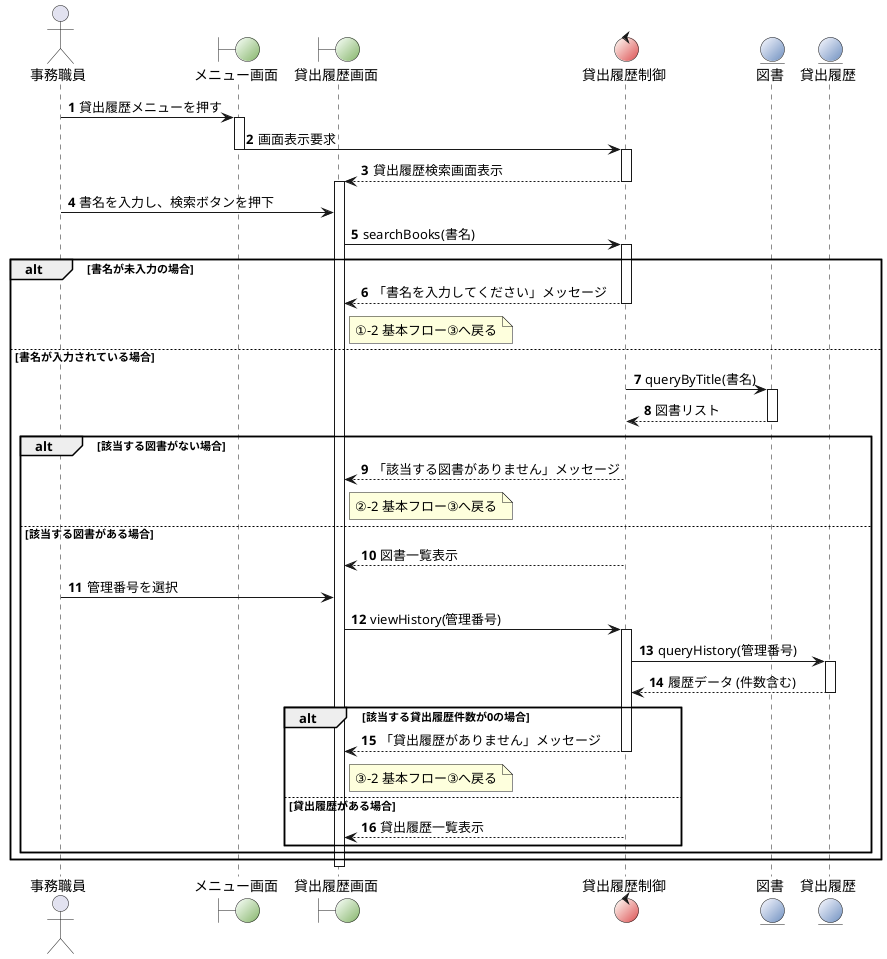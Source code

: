 @startuml LoanHistoryViewSequence

actor "事務職員" as Staff
' Boundary (緑系) - 色を最大限に薄く調整
boundary "メニュー画面" as MScreen #F9FFF9/82B366
boundary "貸出履歴画面" as HScreen #F9FFF9/82B366
' Control (赤系) - 色を最大限に薄く調整
control "貸出履歴制御" as HCtrl #FFFFF9/DC4A4C
' Entity (青系) - 色を最大限に薄く調整
entity "図書" as Book #F9F9FF/6C8EBF
entity "貸出履歴" as Loan #F9F9FF/6C8EBF

autonumber

' ①～② 画面表示
Staff -> MScreen: 貸出履歴メニューを押す
activate MScreen
MScreen -> HCtrl: 画面表示要求
deactivate MScreen
activate HCtrl
HCtrl --> HScreen: 貸出履歴検索画面表示
deactivate HCtrl
activate HScreen 

' 基本フロー ③: 書名検索ボタン押下
Staff -> HScreen: 書名を入力し、検索ボタンを押下

HScreen -> HCtrl: searchBooks(書名)
activate HCtrl

' 代替フロー ①: 書名が未入力の場合の分岐
alt 書名が未入力の場合
    HCtrl --> HScreen: 「書名を入力してください」メッセージ
    deactivate HCtrl
    note right of HScreen: ①-2 基本フロー③へ戻る
else 書名が入力されている場合
    
    ' 基本フロー ④: DB検索と結果取得
    HCtrl -> Book: queryByTitle(書名)
    activate Book
    Book --> HCtrl: 図書リスト
    deactivate Book

    ' 代替フロー ②: 該当図書がない場合の分岐
    alt 該当する図書がない場合
        HCtrl --> HScreen: 「該当する図書がありません」メッセージ
        deactivate HCtrl
        note right of HScreen: ②-2 基本フロー③へ戻る
    
    else 該当する図書がある場合
        HCtrl --> HScreen: 図書一覧表示
        deactivate HCtrl

        ' 基本フロー ⑤: 管理番号選択
        Staff -> HScreen: 管理番号を選択

        ' 基本フロー ⑥: 履歴取得
        HScreen -> HCtrl: viewHistory(管理番号)
        activate HCtrl
        HCtrl -> Loan: queryHistory(管理番号)
        activate Loan
        Loan --> HCtrl: 履歴データ (件数含む)
        deactivate Loan

        ' 代替フロー ③: 貸出履歴件数が0の場合の分岐
        alt 該当する貸出履歴件数が0の場合
            HCtrl --> HScreen: 「貸出履歴がありません」メッセージ
            deactivate HCtrl
            note right of HScreen: ③-2 基本フロー③へ戻る
        else 貸出履歴がある場合
            HCtrl --> HScreen: 貸出履歴一覧表示
            deactivate HCtrl
        end
    end
end
deactivate HScreen 
@enduml